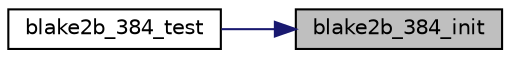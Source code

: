 digraph "blake2b_384_init"
{
 // LATEX_PDF_SIZE
  edge [fontname="Helvetica",fontsize="10",labelfontname="Helvetica",labelfontsize="10"];
  node [fontname="Helvetica",fontsize="10",shape=record];
  rankdir="RL";
  Node70 [label="blake2b_384_init",height=0.2,width=0.4,color="black", fillcolor="grey75", style="filled", fontcolor="black",tooltip="Initialize the hash state."];
  Node70 -> Node71 [dir="back",color="midnightblue",fontsize="10",style="solid",fontname="Helvetica"];
  Node71 [label="blake2b_384_test",height=0.2,width=0.4,color="black", fillcolor="white", style="filled",URL="$blake2b_8c.html#a7e9931db13f3096dc2521ecc353539c4",tooltip="Self-test the hash."];
}
